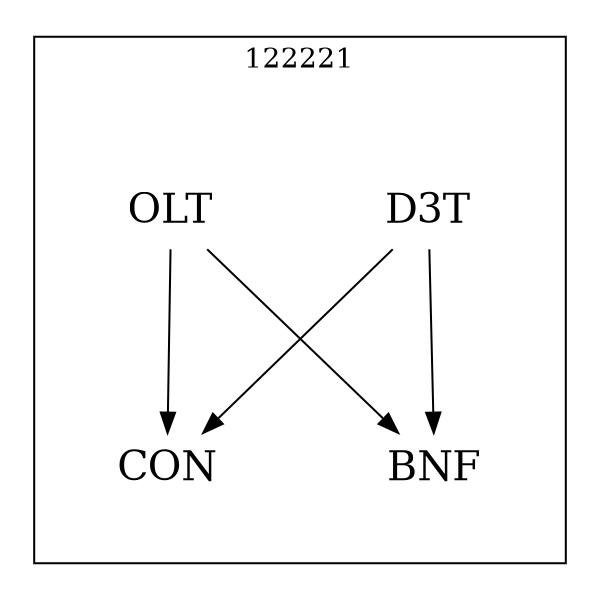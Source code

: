 strict digraph DAGS {
	size = "4,4!" ; ratio ="fill"; subgraph cluster_0{
			labeldoc = "t";
			label = "122221";node	[label= CON, shape = plaintext, fontsize=20] CON;node	[label= BNF, shape = plaintext, fontsize=20] BNF;node	[label= D3T, shape = plaintext, fontsize=20] D3T;node	[label= OLT, shape = plaintext, fontsize=20] OLT;
D3T->CON;
D3T->BNF;
OLT->CON;
OLT->BNF;
	}}